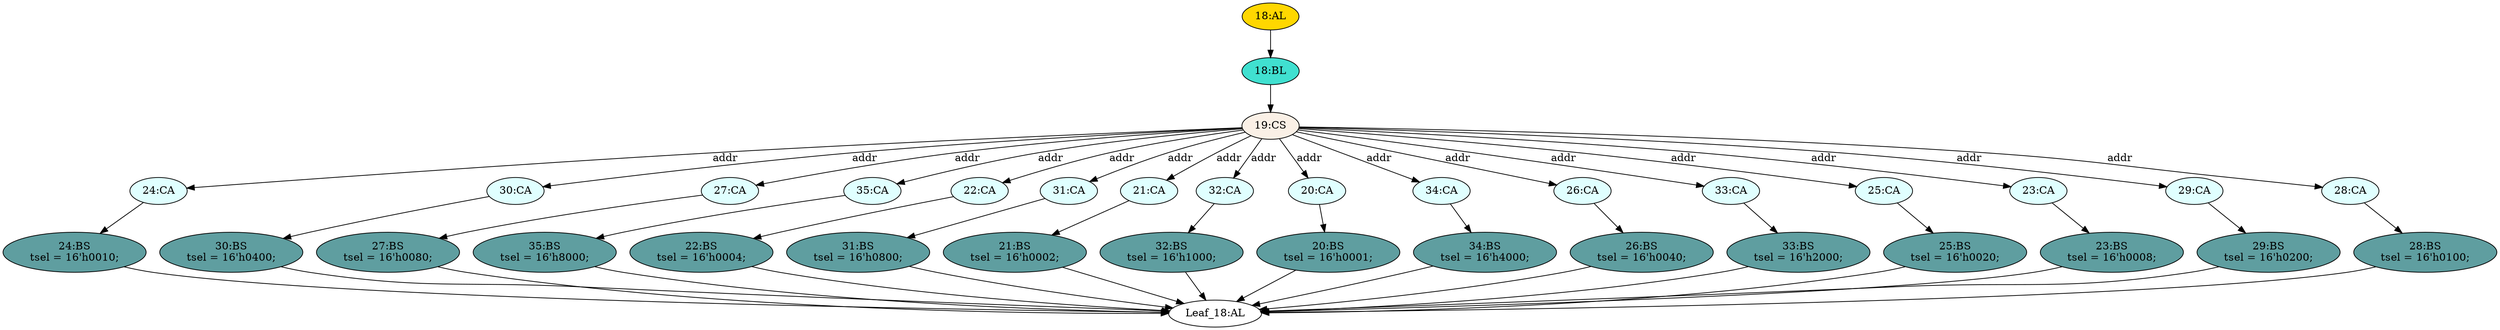 strict digraph "" {
	node [label="\N"];
	"24:CA"	 [ast="<pyverilog.vparser.ast.Case object at 0x7f03b04c3b90>",
		fillcolor=lightcyan,
		label="24:CA",
		statements="[]",
		style=filled,
		typ=Case];
	"24:BS"	 [ast="<pyverilog.vparser.ast.BlockingSubstitution object at 0x7f03b04c3c90>",
		fillcolor=cadetblue,
		label="24:BS
tsel = 16'h0010;",
		statements="[<pyverilog.vparser.ast.BlockingSubstitution object at 0x7f03b04c3c90>]",
		style=filled,
		typ=BlockingSubstitution];
	"24:CA" -> "24:BS"	 [cond="[]",
		lineno=None];
	"30:CA"	 [ast="<pyverilog.vparser.ast.Case object at 0x7f03b04c3e10>",
		fillcolor=lightcyan,
		label="30:CA",
		statements="[]",
		style=filled,
		typ=Case];
	"30:BS"	 [ast="<pyverilog.vparser.ast.BlockingSubstitution object at 0x7f03b04c3e90>",
		fillcolor=cadetblue,
		label="30:BS
tsel = 16'h0400;",
		statements="[<pyverilog.vparser.ast.BlockingSubstitution object at 0x7f03b04c3e90>]",
		style=filled,
		typ=BlockingSubstitution];
	"30:CA" -> "30:BS"	 [cond="[]",
		lineno=None];
	"Leaf_18:AL"	 [def_var="['tsel']",
		label="Leaf_18:AL"];
	"34:BS"	 [ast="<pyverilog.vparser.ast.BlockingSubstitution object at 0x7f03b04c3fd0>",
		fillcolor=cadetblue,
		label="34:BS
tsel = 16'h4000;",
		statements="[<pyverilog.vparser.ast.BlockingSubstitution object at 0x7f03b04c3fd0>]",
		style=filled,
		typ=BlockingSubstitution];
	"34:BS" -> "Leaf_18:AL"	 [cond="[]",
		lineno=None];
	"32:BS"	 [ast="<pyverilog.vparser.ast.BlockingSubstitution object at 0x7f03b04d5190>",
		fillcolor=cadetblue,
		label="32:BS
tsel = 16'h1000;",
		statements="[<pyverilog.vparser.ast.BlockingSubstitution object at 0x7f03b04d5190>]",
		style=filled,
		typ=BlockingSubstitution];
	"32:BS" -> "Leaf_18:AL"	 [cond="[]",
		lineno=None];
	"18:BL"	 [ast="<pyverilog.vparser.ast.Block object at 0x7f03b04d52d0>",
		fillcolor=turquoise,
		label="18:BL",
		statements="[]",
		style=filled,
		typ=Block];
	"19:CS"	 [ast="<pyverilog.vparser.ast.CaseStatement object at 0x7f03b04d5310>",
		fillcolor=linen,
		label="19:CS",
		statements="[]",
		style=filled,
		typ=CaseStatement];
	"18:BL" -> "19:CS"	 [cond="[]",
		lineno=None];
	"22:BS"	 [ast="<pyverilog.vparser.ast.BlockingSubstitution object at 0x7f03b04d57d0>",
		fillcolor=cadetblue,
		label="22:BS
tsel = 16'h0004;",
		statements="[<pyverilog.vparser.ast.BlockingSubstitution object at 0x7f03b04d57d0>]",
		style=filled,
		typ=BlockingSubstitution];
	"22:BS" -> "Leaf_18:AL"	 [cond="[]",
		lineno=None];
	"20:BS"	 [ast="<pyverilog.vparser.ast.BlockingSubstitution object at 0x7f03b04d5450>",
		fillcolor=cadetblue,
		label="20:BS
tsel = 16'h0001;",
		statements="[<pyverilog.vparser.ast.BlockingSubstitution object at 0x7f03b04d5450>]",
		style=filled,
		typ=BlockingSubstitution];
	"20:BS" -> "Leaf_18:AL"	 [cond="[]",
		lineno=None];
	"31:BS"	 [ast="<pyverilog.vparser.ast.BlockingSubstitution object at 0x7f03b04a3590>",
		fillcolor=cadetblue,
		label="31:BS
tsel = 16'h0800;",
		statements="[<pyverilog.vparser.ast.BlockingSubstitution object at 0x7f03b04a3590>]",
		style=filled,
		typ=BlockingSubstitution];
	"31:BS" -> "Leaf_18:AL"	 [cond="[]",
		lineno=None];
	"21:BS"	 [ast="<pyverilog.vparser.ast.BlockingSubstitution object at 0x7f03b04d5610>",
		fillcolor=cadetblue,
		label="21:BS
tsel = 16'h0002;",
		statements="[<pyverilog.vparser.ast.BlockingSubstitution object at 0x7f03b04d5610>]",
		style=filled,
		typ=BlockingSubstitution];
	"21:BS" -> "Leaf_18:AL"	 [cond="[]",
		lineno=None];
	"27:CA"	 [ast="<pyverilog.vparser.ast.Case object at 0x7f03b04d5ed0>",
		fillcolor=lightcyan,
		label="27:CA",
		statements="[]",
		style=filled,
		typ=Case];
	"27:BS"	 [ast="<pyverilog.vparser.ast.BlockingSubstitution object at 0x7f03b04d5f50>",
		fillcolor=cadetblue,
		label="27:BS
tsel = 16'h0080;",
		statements="[<pyverilog.vparser.ast.BlockingSubstitution object at 0x7f03b04d5f50>]",
		style=filled,
		typ=BlockingSubstitution];
	"27:CA" -> "27:BS"	 [cond="[]",
		lineno=None];
	"28:BS"	 [ast="<pyverilog.vparser.ast.BlockingSubstitution object at 0x7f03b04a3190>",
		fillcolor=cadetblue,
		label="28:BS
tsel = 16'h0100;",
		statements="[<pyverilog.vparser.ast.BlockingSubstitution object at 0x7f03b04a3190>]",
		style=filled,
		typ=BlockingSubstitution];
	"28:BS" -> "Leaf_18:AL"	 [cond="[]",
		lineno=None];
	"23:BS"	 [ast="<pyverilog.vparser.ast.BlockingSubstitution object at 0x7f03b04d5990>",
		fillcolor=cadetblue,
		label="23:BS
tsel = 16'h0008;",
		statements="[<pyverilog.vparser.ast.BlockingSubstitution object at 0x7f03b04d5990>]",
		style=filled,
		typ=BlockingSubstitution];
	"23:BS" -> "Leaf_18:AL"	 [cond="[]",
		lineno=None];
	"29:BS"	 [ast="<pyverilog.vparser.ast.BlockingSubstitution object at 0x7f03b04a3390>",
		fillcolor=cadetblue,
		label="29:BS
tsel = 16'h0200;",
		statements="[<pyverilog.vparser.ast.BlockingSubstitution object at 0x7f03b04a3390>]",
		style=filled,
		typ=BlockingSubstitution];
	"29:BS" -> "Leaf_18:AL"	 [cond="[]",
		lineno=None];
	"25:BS"	 [ast="<pyverilog.vparser.ast.BlockingSubstitution object at 0x7f03b04d5b50>",
		fillcolor=cadetblue,
		label="25:BS
tsel = 16'h0020;",
		statements="[<pyverilog.vparser.ast.BlockingSubstitution object at 0x7f03b04d5b50>]",
		style=filled,
		typ=BlockingSubstitution];
	"25:BS" -> "Leaf_18:AL"	 [cond="[]",
		lineno=None];
	"35:CA"	 [ast="<pyverilog.vparser.ast.Case object at 0x7f03b04a3a90>",
		fillcolor=lightcyan,
		label="35:CA",
		statements="[]",
		style=filled,
		typ=Case];
	"35:BS"	 [ast="<pyverilog.vparser.ast.BlockingSubstitution object at 0x7f03b04a3b10>",
		fillcolor=cadetblue,
		label="35:BS
tsel = 16'h8000;",
		statements="[<pyverilog.vparser.ast.BlockingSubstitution object at 0x7f03b04a3b10>]",
		style=filled,
		typ=BlockingSubstitution];
	"35:CA" -> "35:BS"	 [cond="[]",
		lineno=None];
	"26:BS"	 [ast="<pyverilog.vparser.ast.BlockingSubstitution object at 0x7f03b04d5d50>",
		fillcolor=cadetblue,
		label="26:BS
tsel = 16'h0040;",
		statements="[<pyverilog.vparser.ast.BlockingSubstitution object at 0x7f03b04d5d50>]",
		style=filled,
		typ=BlockingSubstitution];
	"26:BS" -> "Leaf_18:AL"	 [cond="[]",
		lineno=None];
	"33:BS"	 [ast="<pyverilog.vparser.ast.BlockingSubstitution object at 0x7f03b04a3850>",
		fillcolor=cadetblue,
		label="33:BS
tsel = 16'h2000;",
		statements="[<pyverilog.vparser.ast.BlockingSubstitution object at 0x7f03b04a3850>]",
		style=filled,
		typ=BlockingSubstitution];
	"33:BS" -> "Leaf_18:AL"	 [cond="[]",
		lineno=None];
	"22:CA"	 [ast="<pyverilog.vparser.ast.Case object at 0x7f03b04d5750>",
		fillcolor=lightcyan,
		label="22:CA",
		statements="[]",
		style=filled,
		typ=Case];
	"22:CA" -> "22:BS"	 [cond="[]",
		lineno=None];
	"31:CA"	 [ast="<pyverilog.vparser.ast.Case object at 0x7f03b04a3510>",
		fillcolor=lightcyan,
		label="31:CA",
		statements="[]",
		style=filled,
		typ=Case];
	"31:CA" -> "31:BS"	 [cond="[]",
		lineno=None];
	"27:BS" -> "Leaf_18:AL"	 [cond="[]",
		lineno=None];
	"21:CA"	 [ast="<pyverilog.vparser.ast.Case object at 0x7f03b04d5590>",
		fillcolor=lightcyan,
		label="21:CA",
		statements="[]",
		style=filled,
		typ=Case];
	"21:CA" -> "21:BS"	 [cond="[]",
		lineno=None];
	"32:CA"	 [ast="<pyverilog.vparser.ast.Case object at 0x7f03b04a3710>",
		fillcolor=lightcyan,
		label="32:CA",
		statements="[]",
		style=filled,
		typ=Case];
	"32:CA" -> "32:BS"	 [cond="[]",
		lineno=None];
	"24:BS" -> "Leaf_18:AL"	 [cond="[]",
		lineno=None];
	"20:CA"	 [ast="<pyverilog.vparser.ast.Case object at 0x7f03b04d53d0>",
		fillcolor=lightcyan,
		label="20:CA",
		statements="[]",
		style=filled,
		typ=Case];
	"20:CA" -> "20:BS"	 [cond="[]",
		lineno=None];
	"34:CA"	 [ast="<pyverilog.vparser.ast.Case object at 0x7f03b04a39d0>",
		fillcolor=lightcyan,
		label="34:CA",
		statements="[]",
		style=filled,
		typ=Case];
	"34:CA" -> "34:BS"	 [cond="[]",
		lineno=None];
	"18:AL"	 [ast="<pyverilog.vparser.ast.Always object at 0x7f03b04a3cd0>",
		clk_sens=False,
		fillcolor=gold,
		label="18:AL",
		sens="['addr']",
		statements="[]",
		style=filled,
		typ=Always,
		use_var="['addr']"];
	"18:AL" -> "18:BL"	 [cond="[]",
		lineno=None];
	"26:CA"	 [ast="<pyverilog.vparser.ast.Case object at 0x7f03b04d5cd0>",
		fillcolor=lightcyan,
		label="26:CA",
		statements="[]",
		style=filled,
		typ=Case];
	"26:CA" -> "26:BS"	 [cond="[]",
		lineno=None];
	"33:CA"	 [ast="<pyverilog.vparser.ast.Case object at 0x7f03b04a37d0>",
		fillcolor=lightcyan,
		label="33:CA",
		statements="[]",
		style=filled,
		typ=Case];
	"33:CA" -> "33:BS"	 [cond="[]",
		lineno=None];
	"25:CA"	 [ast="<pyverilog.vparser.ast.Case object at 0x7f03b04d5ad0>",
		fillcolor=lightcyan,
		label="25:CA",
		statements="[]",
		style=filled,
		typ=Case];
	"25:CA" -> "25:BS"	 [cond="[]",
		lineno=None];
	"23:CA"	 [ast="<pyverilog.vparser.ast.Case object at 0x7f03b04d5910>",
		fillcolor=lightcyan,
		label="23:CA",
		statements="[]",
		style=filled,
		typ=Case];
	"23:CA" -> "23:BS"	 [cond="[]",
		lineno=None];
	"29:CA"	 [ast="<pyverilog.vparser.ast.Case object at 0x7f03b04a3310>",
		fillcolor=lightcyan,
		label="29:CA",
		statements="[]",
		style=filled,
		typ=Case];
	"29:CA" -> "29:BS"	 [cond="[]",
		lineno=None];
	"19:CS" -> "24:CA"	 [cond="['addr']",
		label=addr,
		lineno=19];
	"19:CS" -> "30:CA"	 [cond="['addr']",
		label=addr,
		lineno=19];
	"19:CS" -> "27:CA"	 [cond="['addr']",
		label=addr,
		lineno=19];
	"19:CS" -> "35:CA"	 [cond="['addr']",
		label=addr,
		lineno=19];
	"19:CS" -> "22:CA"	 [cond="['addr']",
		label=addr,
		lineno=19];
	"19:CS" -> "31:CA"	 [cond="['addr']",
		label=addr,
		lineno=19];
	"19:CS" -> "21:CA"	 [cond="['addr']",
		label=addr,
		lineno=19];
	"19:CS" -> "32:CA"	 [cond="['addr']",
		label=addr,
		lineno=19];
	"19:CS" -> "20:CA"	 [cond="['addr']",
		label=addr,
		lineno=19];
	"19:CS" -> "34:CA"	 [cond="['addr']",
		label=addr,
		lineno=19];
	"19:CS" -> "26:CA"	 [cond="['addr']",
		label=addr,
		lineno=19];
	"19:CS" -> "33:CA"	 [cond="['addr']",
		label=addr,
		lineno=19];
	"19:CS" -> "25:CA"	 [cond="['addr']",
		label=addr,
		lineno=19];
	"19:CS" -> "23:CA"	 [cond="['addr']",
		label=addr,
		lineno=19];
	"19:CS" -> "29:CA"	 [cond="['addr']",
		label=addr,
		lineno=19];
	"28:CA"	 [ast="<pyverilog.vparser.ast.Case object at 0x7f03b04a3110>",
		fillcolor=lightcyan,
		label="28:CA",
		statements="[]",
		style=filled,
		typ=Case];
	"19:CS" -> "28:CA"	 [cond="['addr']",
		label=addr,
		lineno=19];
	"28:CA" -> "28:BS"	 [cond="[]",
		lineno=None];
	"35:BS" -> "Leaf_18:AL"	 [cond="[]",
		lineno=None];
	"30:BS" -> "Leaf_18:AL"	 [cond="[]",
		lineno=None];
}
